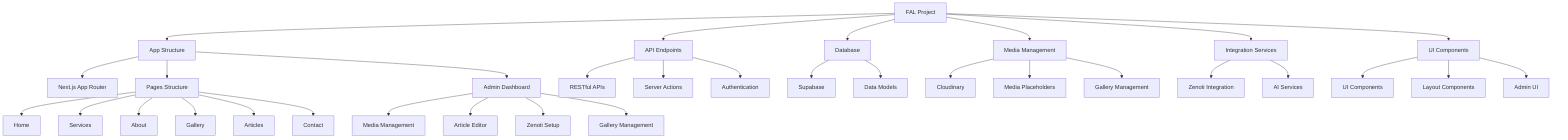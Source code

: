 graph TD
    A[FAL Project] --> B[App Structure]
    A --> C[API Endpoints]
    A --> D[Database]
    A --> E[Media Management]
    A --> F[Integration Services]
    A --> G[UI Components]
    
    B --> B1[Next.js App Router]
    B --> B2[Pages Structure]
    B --> B3[Admin Dashboard]
    
    C --> C1[RESTful APIs]
    C --> C2[Server Actions]
    C --> C3[Authentication]
    
    D --> D1[Supabase]
    D --> D2[Data Models]
    
    E --> E1[Cloudinary]
    E --> E2[Media Placeholders]
    E --> E3[Gallery Management]
    
    F --> F1[Zenoti Integration]
    F --> F2[AI Services]
    
    G --> G1[UI Components]
    G --> G2[Layout Components]
    G --> G3[Admin UI]
    
    B2 --> B2a[Home]
    B2 --> B2b[Services]
    B2 --> B2c[About]
    B2 --> B2d[Gallery]
    B2 --> B2e[Articles]
    B2 --> B2f[Contact]
    
    B3 --> B3a[Media Management]
    B3 --> B3b[Article Editor]
    B3 --> B3c[Zenoti Setup]
    B3 --> B3d[Gallery Management]